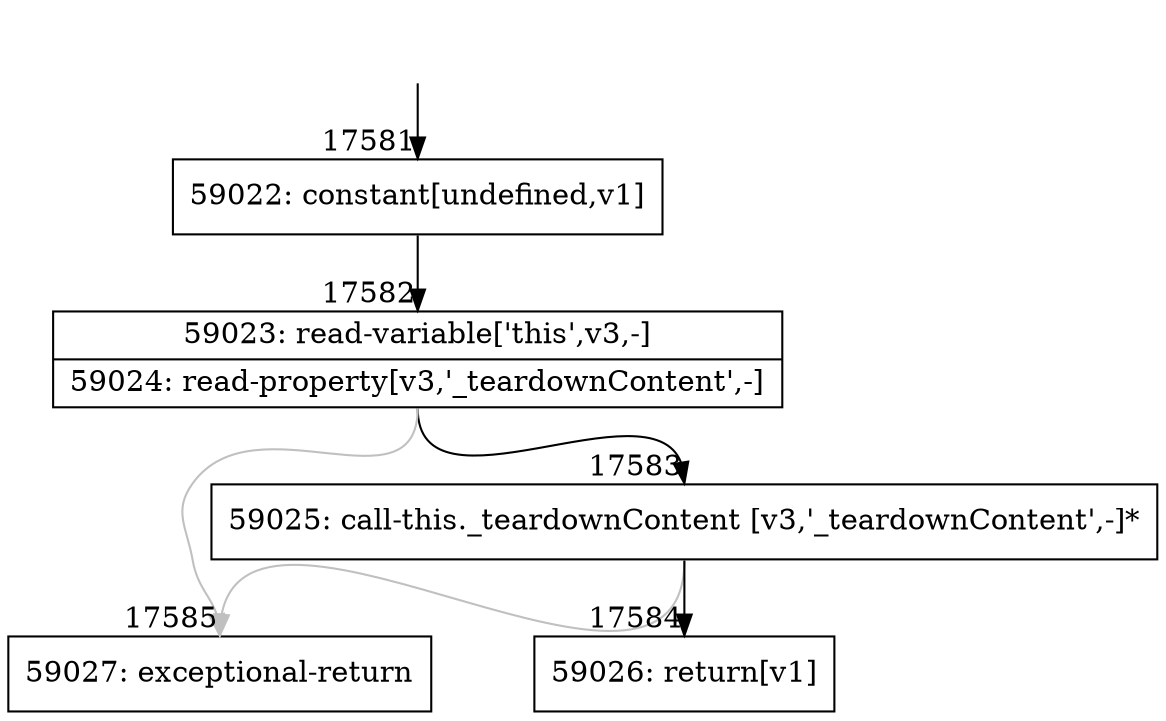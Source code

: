digraph {
rankdir="TD"
BB_entry1516[shape=none,label=""];
BB_entry1516 -> BB17581 [tailport=s, headport=n, headlabel="    17581"]
BB17581 [shape=record label="{59022: constant[undefined,v1]}" ] 
BB17581 -> BB17582 [tailport=s, headport=n, headlabel="      17582"]
BB17582 [shape=record label="{59023: read-variable['this',v3,-]|59024: read-property[v3,'_teardownContent',-]}" ] 
BB17582 -> BB17583 [tailport=s, headport=n, headlabel="      17583"]
BB17582 -> BB17585 [tailport=s, headport=n, color=gray, headlabel="      17585"]
BB17583 [shape=record label="{59025: call-this._teardownContent [v3,'_teardownContent',-]*}" ] 
BB17583 -> BB17584 [tailport=s, headport=n, headlabel="      17584"]
BB17583 -> BB17585 [tailport=s, headport=n, color=gray]
BB17584 [shape=record label="{59026: return[v1]}" ] 
BB17585 [shape=record label="{59027: exceptional-return}" ] 
//#$~ 33278
}
